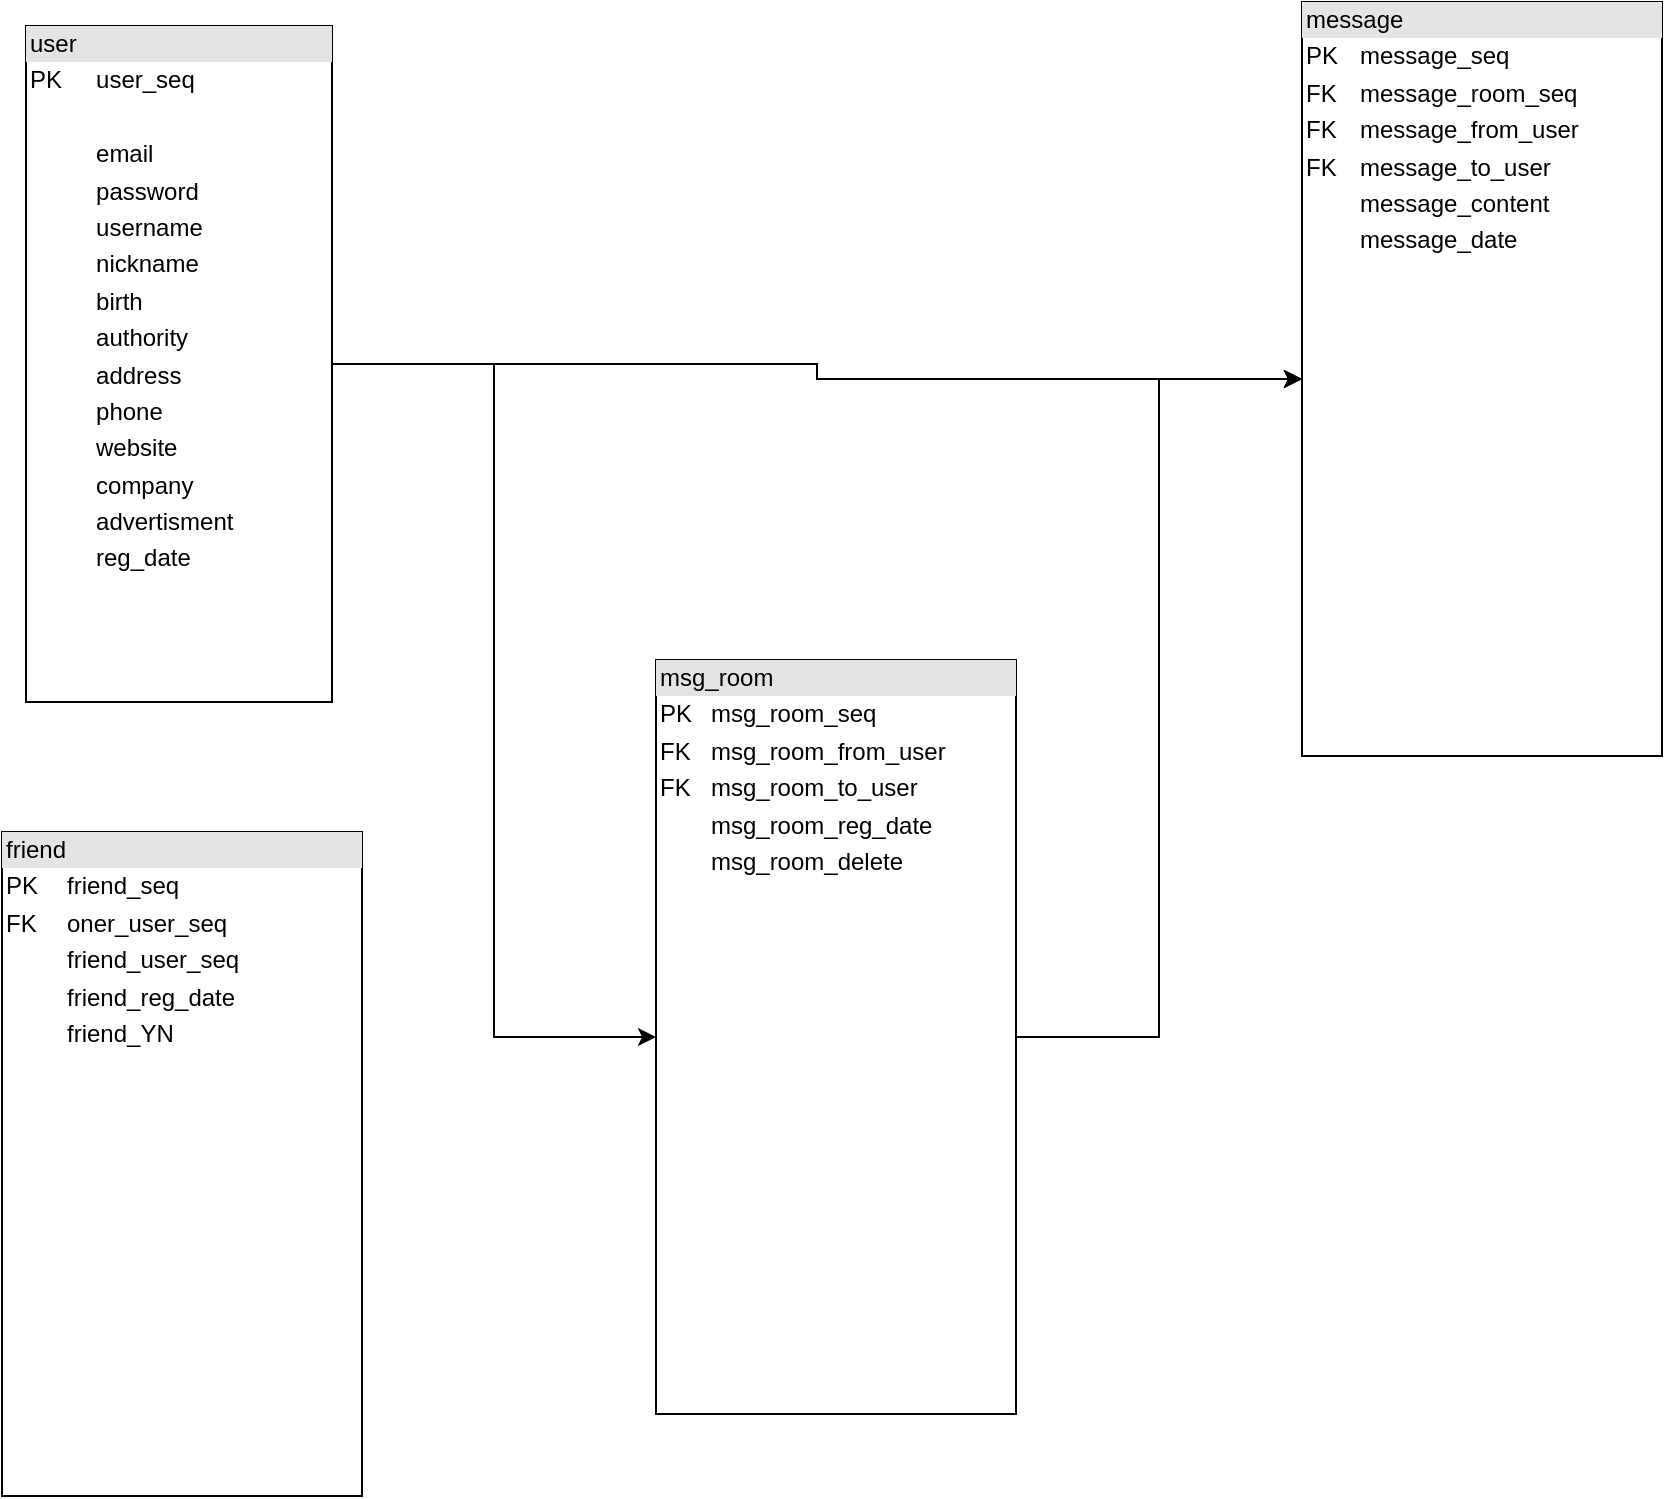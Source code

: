 <mxfile version="22.1.16" type="google">
  <diagram name="DB설계" id="03018318-947c-dd8e-b7a3-06fadd420f32">
    <mxGraphModel grid="0" page="1" gridSize="10" guides="1" tooltips="1" connect="1" arrows="1" fold="1" pageScale="1" pageWidth="1100" pageHeight="850" background="#ffffff" math="0" shadow="0">
      <root>
        <mxCell id="0" />
        <mxCell id="1" parent="0" />
        <mxCell id="hN9lfbxuYYmmePjWzNgU-7" style="edgeStyle=orthogonalEdgeStyle;rounded=0;orthogonalLoop=1;jettySize=auto;html=1;" edge="1" parent="1" source="hN9lfbxuYYmmePjWzNgU-3" target="hN9lfbxuYYmmePjWzNgU-5">
          <mxGeometry relative="1" as="geometry" />
        </mxCell>
        <mxCell id="AQ0vySDkdupJQz-APh-t-3" style="edgeStyle=orthogonalEdgeStyle;rounded=0;orthogonalLoop=1;jettySize=auto;html=1;" edge="1" parent="1" source="hN9lfbxuYYmmePjWzNgU-3" target="hN9lfbxuYYmmePjWzNgU-5">
          <mxGeometry relative="1" as="geometry" />
        </mxCell>
        <mxCell id="AQ0vySDkdupJQz-APh-t-4" style="edgeStyle=orthogonalEdgeStyle;rounded=0;orthogonalLoop=1;jettySize=auto;html=1;" edge="1" parent="1" source="hN9lfbxuYYmmePjWzNgU-3" target="AQ0vySDkdupJQz-APh-t-1">
          <mxGeometry relative="1" as="geometry" />
        </mxCell>
        <mxCell id="hN9lfbxuYYmmePjWzNgU-3" value="&lt;div style=&quot;box-sizing:border-box;width:100%;background:#e4e4e4;padding:2px;&quot;&gt;user&lt;/div&gt;&lt;table style=&quot;width:100%;font-size:1em;&quot; cellpadding=&quot;2&quot; cellspacing=&quot;0&quot;&gt;&lt;tbody&gt;&lt;tr&gt;&lt;td&gt;PK&lt;/td&gt;&lt;td&gt;user_seq&lt;br&gt;&lt;/td&gt;&lt;/tr&gt;&lt;tr&gt;&lt;td&gt;&lt;br&gt;&lt;/td&gt;&lt;td&gt;&lt;/td&gt;&lt;/tr&gt;&lt;tr&gt;&lt;td&gt;&lt;br&gt;&lt;/td&gt;&lt;td&gt;email&lt;/td&gt;&lt;/tr&gt;&lt;tr&gt;&lt;td&gt;&lt;br&gt;&lt;/td&gt;&lt;td&gt;password&lt;/td&gt;&lt;/tr&gt;&lt;tr&gt;&lt;td&gt;&lt;br&gt;&lt;/td&gt;&lt;td&gt;username&lt;/td&gt;&lt;/tr&gt;&lt;tr&gt;&lt;td&gt;&lt;br&gt;&lt;/td&gt;&lt;td&gt;nickname&lt;/td&gt;&lt;/tr&gt;&lt;tr&gt;&lt;td&gt;&lt;br&gt;&lt;/td&gt;&lt;td&gt;birth&lt;/td&gt;&lt;/tr&gt;&lt;tr&gt;&lt;td&gt;&lt;br&gt;&lt;/td&gt;&lt;td&gt;authority&lt;/td&gt;&lt;/tr&gt;&lt;tr&gt;&lt;td&gt;&lt;br&gt;&lt;/td&gt;&lt;td&gt;address&lt;/td&gt;&lt;/tr&gt;&lt;tr&gt;&lt;td&gt;&lt;br&gt;&lt;/td&gt;&lt;td&gt;phone&lt;/td&gt;&lt;/tr&gt;&lt;tr&gt;&lt;td&gt;&lt;br&gt;&lt;/td&gt;&lt;td&gt;website&lt;/td&gt;&lt;/tr&gt;&lt;tr&gt;&lt;td&gt;&lt;br&gt;&lt;/td&gt;&lt;td&gt;company&lt;/td&gt;&lt;/tr&gt;&lt;tr&gt;&lt;td&gt;&lt;br&gt;&lt;/td&gt;&lt;td&gt;advertisment&lt;/td&gt;&lt;/tr&gt;&lt;tr&gt;&lt;td&gt;&lt;br&gt;&lt;/td&gt;&lt;td&gt;reg_date&lt;/td&gt;&lt;/tr&gt;&lt;/tbody&gt;&lt;/table&gt;" style="verticalAlign=top;align=left;overflow=fill;html=1;whiteSpace=wrap;" vertex="1" parent="1">
          <mxGeometry x="72" y="42" width="153" height="338" as="geometry" />
        </mxCell>
        <mxCell id="hN9lfbxuYYmmePjWzNgU-5" value="&lt;div style=&quot;box-sizing:border-box;width:100%;background:#e4e4e4;padding:2px;&quot;&gt;message&lt;/div&gt;&lt;table style=&quot;width:100%;font-size:1em;&quot; cellpadding=&quot;2&quot; cellspacing=&quot;0&quot;&gt;&lt;tbody&gt;&lt;tr&gt;&lt;td&gt;PK&lt;/td&gt;&lt;td&gt;message_seq&lt;/td&gt;&lt;/tr&gt;&lt;tr&gt;&lt;td&gt;FK&lt;/td&gt;&lt;td&gt;message_room_seq&lt;/td&gt;&lt;/tr&gt;&lt;tr&gt;&lt;td&gt;FK&lt;/td&gt;&lt;td&gt;message_from_user&lt;/td&gt;&lt;/tr&gt;&lt;tr&gt;&lt;td&gt;FK&lt;br&gt;&lt;/td&gt;&lt;td&gt;message_to_user&lt;/td&gt;&lt;/tr&gt;&lt;tr&gt;&lt;td&gt;&lt;br&gt;&lt;/td&gt;&lt;td&gt;message_content&lt;/td&gt;&lt;/tr&gt;&lt;tr&gt;&lt;td&gt;&lt;br&gt;&lt;/td&gt;&lt;td&gt;message_date&lt;br&gt;&lt;/td&gt;&lt;/tr&gt;&lt;tr&gt;&lt;td&gt;&lt;br&gt;&lt;/td&gt;&lt;td&gt;&lt;br&gt;&lt;/td&gt;&lt;/tr&gt;&lt;tr&gt;&lt;td&gt;&lt;br&gt;&lt;/td&gt;&lt;td&gt;&lt;br&gt;&lt;/td&gt;&lt;/tr&gt;&lt;tr&gt;&lt;td&gt;&lt;br&gt;&lt;/td&gt;&lt;td&gt;&lt;br&gt;&lt;/td&gt;&lt;/tr&gt;&lt;/tbody&gt;&lt;/table&gt;" style="verticalAlign=top;align=left;overflow=fill;html=1;whiteSpace=wrap;" vertex="1" parent="1">
          <mxGeometry x="710" y="30" width="180" height="377" as="geometry" />
        </mxCell>
        <mxCell id="hN9lfbxuYYmmePjWzNgU-9" value="&lt;div style=&quot;box-sizing:border-box;width:100%;background:#e4e4e4;padding:2px;&quot;&gt;friend&lt;/div&gt;&lt;table style=&quot;width:100%;font-size:1em;&quot; cellpadding=&quot;2&quot; cellspacing=&quot;0&quot;&gt;&lt;tbody&gt;&lt;tr&gt;&lt;td&gt;PK&lt;/td&gt;&lt;td&gt;friend_seq&lt;/td&gt;&lt;/tr&gt;&lt;tr&gt;&lt;td&gt;FK&lt;/td&gt;&lt;td&gt;oner_user_seq&lt;/td&gt;&lt;/tr&gt;&lt;tr&gt;&lt;td&gt;&lt;br&gt;&lt;/td&gt;&lt;td&gt;friend_user_seq&lt;br&gt;&lt;/td&gt;&lt;/tr&gt;&lt;tr&gt;&lt;td&gt;&lt;br&gt;&lt;/td&gt;&lt;td&gt;friend_reg_date&lt;br&gt;&lt;/td&gt;&lt;/tr&gt;&lt;tr&gt;&lt;td&gt;&lt;/td&gt;&lt;td&gt;friend_YN&lt;/td&gt;&lt;td&gt;&lt;/td&gt;&lt;td&gt;&lt;br&gt;&lt;/td&gt;&lt;/tr&gt;&lt;/tbody&gt;&lt;/table&gt;" style="verticalAlign=top;align=left;overflow=fill;html=1;whiteSpace=wrap;" vertex="1" parent="1">
          <mxGeometry x="60" y="445" width="180" height="332" as="geometry" />
        </mxCell>
        <mxCell id="AQ0vySDkdupJQz-APh-t-2" style="edgeStyle=orthogonalEdgeStyle;rounded=0;orthogonalLoop=1;jettySize=auto;html=1;exitX=1;exitY=0.5;exitDx=0;exitDy=0;" edge="1" parent="1" source="AQ0vySDkdupJQz-APh-t-1" target="hN9lfbxuYYmmePjWzNgU-5">
          <mxGeometry relative="1" as="geometry" />
        </mxCell>
        <mxCell id="AQ0vySDkdupJQz-APh-t-1" value="&lt;div style=&quot;box-sizing:border-box;width:100%;background:#e4e4e4;padding:2px;&quot;&gt;msg_room&lt;/div&gt;&lt;table style=&quot;width:100%;font-size:1em;&quot; cellpadding=&quot;2&quot; cellspacing=&quot;0&quot;&gt;&lt;tbody&gt;&lt;tr&gt;&lt;td&gt;PK&lt;/td&gt;&lt;td&gt;msg_room_seq&lt;br&gt;&lt;/td&gt;&lt;/tr&gt;&lt;tr&gt;&lt;td&gt;FK&lt;/td&gt;&lt;td&gt;msg_room_from_user&lt;br&gt;&lt;/td&gt;&lt;/tr&gt;&lt;tr&gt;&lt;td&gt;FK&lt;/td&gt;&lt;td&gt;msg_room_to_user&lt;br&gt;&lt;/td&gt;&lt;/tr&gt;&lt;tr&gt;&lt;td&gt;&lt;br&gt;&lt;/td&gt;&lt;td&gt;msg_room_reg_date&lt;/td&gt;&lt;/tr&gt;&lt;tr&gt;&lt;td&gt;&lt;br&gt;&lt;/td&gt;&lt;td&gt;msg_room_delete&lt;/td&gt;&lt;/tr&gt;&lt;tr&gt;&lt;td&gt;&lt;br&gt;&lt;/td&gt;&lt;td&gt;&lt;br&gt;&lt;/td&gt;&lt;/tr&gt;&lt;tr&gt;&lt;td&gt;&lt;br&gt;&lt;/td&gt;&lt;td&gt;&lt;br&gt;&lt;/td&gt;&lt;/tr&gt;&lt;tr&gt;&lt;td&gt;&lt;br&gt;&lt;/td&gt;&lt;td&gt;&lt;br&gt;&lt;/td&gt;&lt;/tr&gt;&lt;tr&gt;&lt;td&gt;&lt;br&gt;&lt;/td&gt;&lt;td&gt;&lt;br&gt;&lt;/td&gt;&lt;/tr&gt;&lt;/tbody&gt;&lt;/table&gt;" style="verticalAlign=top;align=left;overflow=fill;html=1;whiteSpace=wrap;" vertex="1" parent="1">
          <mxGeometry x="387" y="359" width="180" height="377" as="geometry" />
        </mxCell>
      </root>
    </mxGraphModel>
  </diagram>
</mxfile>
